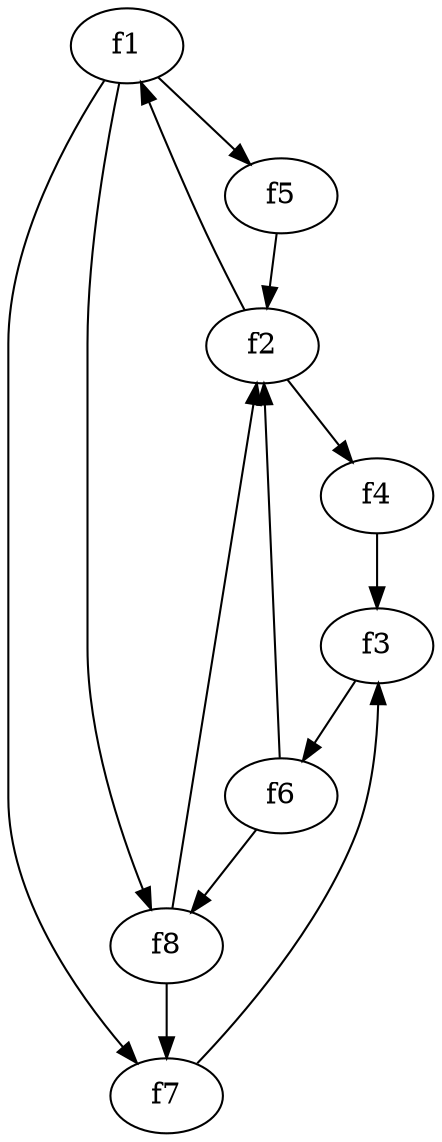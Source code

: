 strict digraph  {
f1;
f2;
f3;
f4;
f5;
f6;
f7;
f8;
f1 -> f8  [weight=2];
f1 -> f7  [weight=2];
f1 -> f5  [weight=2];
f2 -> f1  [weight=2];
f2 -> f4  [weight=2];
f3 -> f6  [weight=2];
f4 -> f3  [weight=2];
f5 -> f2  [weight=2];
f6 -> f8  [weight=2];
f6 -> f2  [weight=2];
f7 -> f3  [weight=2];
f8 -> f2  [weight=2];
f8 -> f7  [weight=2];
}
